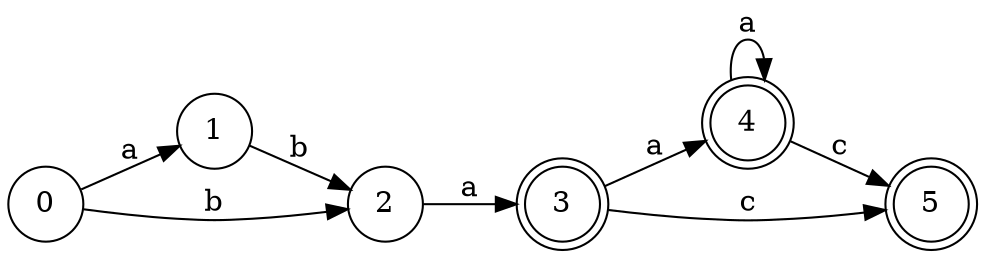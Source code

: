 digraph finite_state_machine {
	rankdir=LR size="8,5"
	node [shape=doublecircle]
	3

	4

	5

	node [shape=circle]
	0 -> 1 [label=a
]
	0 -> 2 [label=b
]
	1 -> 2 [label=b
]
	2 -> 3 [label=a
]
	3 -> 4 [label=a
]
	3 -> 5 [label=c
]
	4 -> 4 [label=a
]
	4 -> 5 [label=c
]
}
